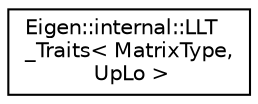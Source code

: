 digraph "Graphical Class Hierarchy"
{
  edge [fontname="Helvetica",fontsize="10",labelfontname="Helvetica",labelfontsize="10"];
  node [fontname="Helvetica",fontsize="10",shape=record];
  rankdir="LR";
  Node1 [label="Eigen::internal::LLT\l_Traits\< MatrixType,\l UpLo \>",height=0.2,width=0.4,color="black", fillcolor="white", style="filled",URL="$struct_eigen_1_1internal_1_1_l_l_t___traits.html"];
}
